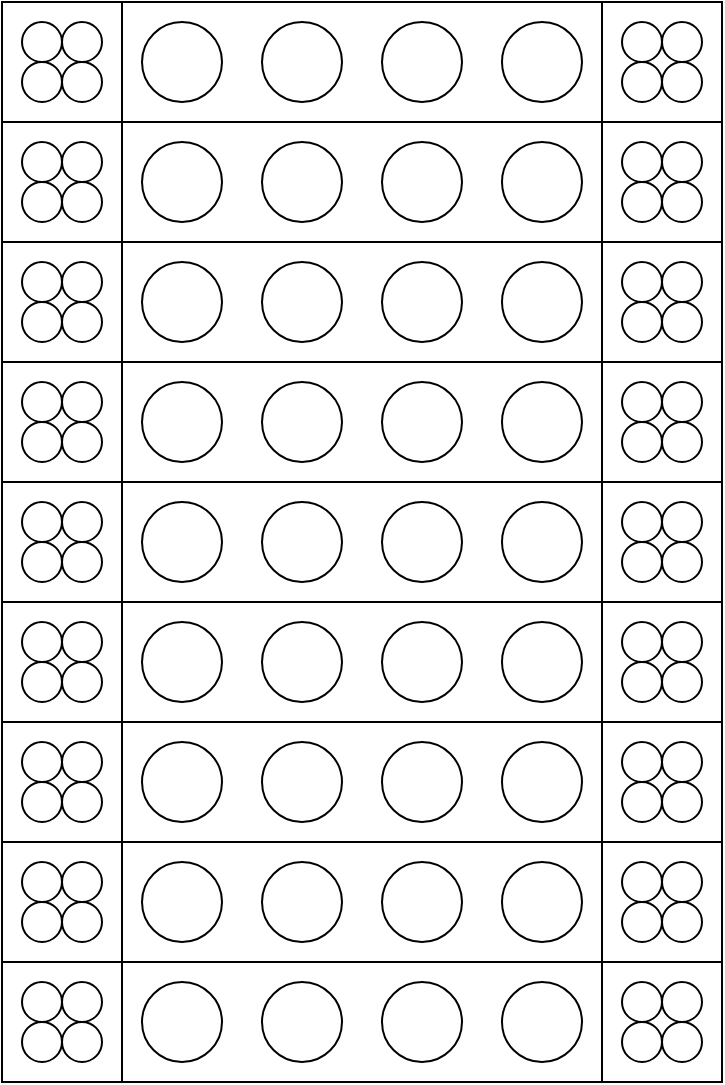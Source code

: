 <mxfile version="14.4.9" type="github">
  <diagram id="JPwHdw99KFIFH9jynpwa" name="Page-1">
    <mxGraphModel dx="1138" dy="588" grid="1" gridSize="10" guides="1" tooltips="1" connect="1" arrows="1" fold="1" page="1" pageScale="1" pageWidth="827" pageHeight="1169" math="0" shadow="0">
      <root>
        <mxCell id="0" />
        <mxCell id="1" parent="0" />
        <mxCell id="YHTE3Ox_aLQOzrF9MliQ-42" value="" style="rounded=0;whiteSpace=wrap;html=1;fillColor=none;" vertex="1" parent="1">
          <mxGeometry x="380" y="30" width="240" height="60" as="geometry" />
        </mxCell>
        <mxCell id="YHTE3Ox_aLQOzrF9MliQ-2" value="" style="ellipse;whiteSpace=wrap;html=1;aspect=fixed;" vertex="1" parent="1">
          <mxGeometry x="450" y="40" width="40" height="40" as="geometry" />
        </mxCell>
        <mxCell id="YHTE3Ox_aLQOzrF9MliQ-5" value="" style="ellipse;whiteSpace=wrap;html=1;aspect=fixed;" vertex="1" parent="1">
          <mxGeometry x="390" y="40" width="40" height="40" as="geometry" />
        </mxCell>
        <mxCell id="YHTE3Ox_aLQOzrF9MliQ-41" value="" style="ellipse;whiteSpace=wrap;html=1;aspect=fixed;" vertex="1" parent="1">
          <mxGeometry x="510" y="40" width="40" height="40" as="geometry" />
        </mxCell>
        <mxCell id="YHTE3Ox_aLQOzrF9MliQ-43" value="" style="ellipse;whiteSpace=wrap;html=1;aspect=fixed;" vertex="1" parent="1">
          <mxGeometry x="570" y="40" width="40" height="40" as="geometry" />
        </mxCell>
        <mxCell id="YHTE3Ox_aLQOzrF9MliQ-44" value="" style="rounded=0;whiteSpace=wrap;html=1;fillColor=none;" vertex="1" parent="1">
          <mxGeometry x="380" y="90" width="240" height="60" as="geometry" />
        </mxCell>
        <mxCell id="YHTE3Ox_aLQOzrF9MliQ-45" value="" style="ellipse;whiteSpace=wrap;html=1;aspect=fixed;" vertex="1" parent="1">
          <mxGeometry x="450" y="100" width="40" height="40" as="geometry" />
        </mxCell>
        <mxCell id="YHTE3Ox_aLQOzrF9MliQ-46" value="" style="ellipse;whiteSpace=wrap;html=1;aspect=fixed;" vertex="1" parent="1">
          <mxGeometry x="390" y="100" width="40" height="40" as="geometry" />
        </mxCell>
        <mxCell id="YHTE3Ox_aLQOzrF9MliQ-47" value="" style="ellipse;whiteSpace=wrap;html=1;aspect=fixed;" vertex="1" parent="1">
          <mxGeometry x="510" y="100" width="40" height="40" as="geometry" />
        </mxCell>
        <mxCell id="YHTE3Ox_aLQOzrF9MliQ-48" value="" style="ellipse;whiteSpace=wrap;html=1;aspect=fixed;" vertex="1" parent="1">
          <mxGeometry x="570" y="100" width="40" height="40" as="geometry" />
        </mxCell>
        <mxCell id="YHTE3Ox_aLQOzrF9MliQ-49" value="" style="rounded=0;whiteSpace=wrap;html=1;fillColor=none;" vertex="1" parent="1">
          <mxGeometry x="380" y="150" width="240" height="60" as="geometry" />
        </mxCell>
        <mxCell id="YHTE3Ox_aLQOzrF9MliQ-50" value="" style="ellipse;whiteSpace=wrap;html=1;aspect=fixed;" vertex="1" parent="1">
          <mxGeometry x="450" y="160" width="40" height="40" as="geometry" />
        </mxCell>
        <mxCell id="YHTE3Ox_aLQOzrF9MliQ-51" value="" style="ellipse;whiteSpace=wrap;html=1;aspect=fixed;" vertex="1" parent="1">
          <mxGeometry x="390" y="160" width="40" height="40" as="geometry" />
        </mxCell>
        <mxCell id="YHTE3Ox_aLQOzrF9MliQ-52" value="" style="ellipse;whiteSpace=wrap;html=1;aspect=fixed;" vertex="1" parent="1">
          <mxGeometry x="510" y="160" width="40" height="40" as="geometry" />
        </mxCell>
        <mxCell id="YHTE3Ox_aLQOzrF9MliQ-53" value="" style="ellipse;whiteSpace=wrap;html=1;aspect=fixed;" vertex="1" parent="1">
          <mxGeometry x="570" y="160" width="40" height="40" as="geometry" />
        </mxCell>
        <mxCell id="YHTE3Ox_aLQOzrF9MliQ-54" value="" style="rounded=0;whiteSpace=wrap;html=1;fillColor=none;" vertex="1" parent="1">
          <mxGeometry x="380" y="210" width="240" height="60" as="geometry" />
        </mxCell>
        <mxCell id="YHTE3Ox_aLQOzrF9MliQ-55" value="" style="ellipse;whiteSpace=wrap;html=1;aspect=fixed;" vertex="1" parent="1">
          <mxGeometry x="450" y="220" width="40" height="40" as="geometry" />
        </mxCell>
        <mxCell id="YHTE3Ox_aLQOzrF9MliQ-56" value="" style="ellipse;whiteSpace=wrap;html=1;aspect=fixed;" vertex="1" parent="1">
          <mxGeometry x="390" y="220" width="40" height="40" as="geometry" />
        </mxCell>
        <mxCell id="YHTE3Ox_aLQOzrF9MliQ-57" value="" style="ellipse;whiteSpace=wrap;html=1;aspect=fixed;" vertex="1" parent="1">
          <mxGeometry x="510" y="220" width="40" height="40" as="geometry" />
        </mxCell>
        <mxCell id="YHTE3Ox_aLQOzrF9MliQ-58" value="" style="ellipse;whiteSpace=wrap;html=1;aspect=fixed;" vertex="1" parent="1">
          <mxGeometry x="570" y="220" width="40" height="40" as="geometry" />
        </mxCell>
        <mxCell id="YHTE3Ox_aLQOzrF9MliQ-59" value="" style="rounded=0;whiteSpace=wrap;html=1;fillColor=none;" vertex="1" parent="1">
          <mxGeometry x="380" y="270" width="240" height="60" as="geometry" />
        </mxCell>
        <mxCell id="YHTE3Ox_aLQOzrF9MliQ-60" value="" style="ellipse;whiteSpace=wrap;html=1;aspect=fixed;" vertex="1" parent="1">
          <mxGeometry x="450" y="280" width="40" height="40" as="geometry" />
        </mxCell>
        <mxCell id="YHTE3Ox_aLQOzrF9MliQ-61" value="" style="ellipse;whiteSpace=wrap;html=1;aspect=fixed;" vertex="1" parent="1">
          <mxGeometry x="390" y="280" width="40" height="40" as="geometry" />
        </mxCell>
        <mxCell id="YHTE3Ox_aLQOzrF9MliQ-62" value="" style="ellipse;whiteSpace=wrap;html=1;aspect=fixed;" vertex="1" parent="1">
          <mxGeometry x="510" y="280" width="40" height="40" as="geometry" />
        </mxCell>
        <mxCell id="YHTE3Ox_aLQOzrF9MliQ-63" value="" style="ellipse;whiteSpace=wrap;html=1;aspect=fixed;" vertex="1" parent="1">
          <mxGeometry x="570" y="280" width="40" height="40" as="geometry" />
        </mxCell>
        <mxCell id="YHTE3Ox_aLQOzrF9MliQ-64" value="" style="rounded=0;whiteSpace=wrap;html=1;fillColor=none;" vertex="1" parent="1">
          <mxGeometry x="380" y="330" width="240" height="60" as="geometry" />
        </mxCell>
        <mxCell id="YHTE3Ox_aLQOzrF9MliQ-65" value="" style="ellipse;whiteSpace=wrap;html=1;aspect=fixed;" vertex="1" parent="1">
          <mxGeometry x="450" y="340" width="40" height="40" as="geometry" />
        </mxCell>
        <mxCell id="YHTE3Ox_aLQOzrF9MliQ-66" value="" style="ellipse;whiteSpace=wrap;html=1;aspect=fixed;" vertex="1" parent="1">
          <mxGeometry x="390" y="340" width="40" height="40" as="geometry" />
        </mxCell>
        <mxCell id="YHTE3Ox_aLQOzrF9MliQ-67" value="" style="ellipse;whiteSpace=wrap;html=1;aspect=fixed;" vertex="1" parent="1">
          <mxGeometry x="510" y="340" width="40" height="40" as="geometry" />
        </mxCell>
        <mxCell id="YHTE3Ox_aLQOzrF9MliQ-68" value="" style="ellipse;whiteSpace=wrap;html=1;aspect=fixed;" vertex="1" parent="1">
          <mxGeometry x="570" y="340" width="40" height="40" as="geometry" />
        </mxCell>
        <mxCell id="YHTE3Ox_aLQOzrF9MliQ-69" value="" style="rounded=0;whiteSpace=wrap;html=1;fillColor=none;" vertex="1" parent="1">
          <mxGeometry x="380" y="390" width="240" height="60" as="geometry" />
        </mxCell>
        <mxCell id="YHTE3Ox_aLQOzrF9MliQ-70" value="" style="ellipse;whiteSpace=wrap;html=1;aspect=fixed;" vertex="1" parent="1">
          <mxGeometry x="450" y="400" width="40" height="40" as="geometry" />
        </mxCell>
        <mxCell id="YHTE3Ox_aLQOzrF9MliQ-71" value="" style="ellipse;whiteSpace=wrap;html=1;aspect=fixed;" vertex="1" parent="1">
          <mxGeometry x="390" y="400" width="40" height="40" as="geometry" />
        </mxCell>
        <mxCell id="YHTE3Ox_aLQOzrF9MliQ-72" value="" style="ellipse;whiteSpace=wrap;html=1;aspect=fixed;" vertex="1" parent="1">
          <mxGeometry x="510" y="400" width="40" height="40" as="geometry" />
        </mxCell>
        <mxCell id="YHTE3Ox_aLQOzrF9MliQ-73" value="" style="ellipse;whiteSpace=wrap;html=1;aspect=fixed;" vertex="1" parent="1">
          <mxGeometry x="570" y="400" width="40" height="40" as="geometry" />
        </mxCell>
        <mxCell id="YHTE3Ox_aLQOzrF9MliQ-74" value="" style="rounded=0;whiteSpace=wrap;html=1;fillColor=none;" vertex="1" parent="1">
          <mxGeometry x="380" y="450" width="240" height="60" as="geometry" />
        </mxCell>
        <mxCell id="YHTE3Ox_aLQOzrF9MliQ-75" value="" style="ellipse;whiteSpace=wrap;html=1;aspect=fixed;" vertex="1" parent="1">
          <mxGeometry x="450" y="460" width="40" height="40" as="geometry" />
        </mxCell>
        <mxCell id="YHTE3Ox_aLQOzrF9MliQ-76" value="" style="ellipse;whiteSpace=wrap;html=1;aspect=fixed;" vertex="1" parent="1">
          <mxGeometry x="390" y="460" width="40" height="40" as="geometry" />
        </mxCell>
        <mxCell id="YHTE3Ox_aLQOzrF9MliQ-77" value="" style="ellipse;whiteSpace=wrap;html=1;aspect=fixed;" vertex="1" parent="1">
          <mxGeometry x="510" y="460" width="40" height="40" as="geometry" />
        </mxCell>
        <mxCell id="YHTE3Ox_aLQOzrF9MliQ-78" value="" style="ellipse;whiteSpace=wrap;html=1;aspect=fixed;" vertex="1" parent="1">
          <mxGeometry x="570" y="460" width="40" height="40" as="geometry" />
        </mxCell>
        <mxCell id="YHTE3Ox_aLQOzrF9MliQ-79" value="" style="rounded=0;whiteSpace=wrap;html=1;fillColor=none;" vertex="1" parent="1">
          <mxGeometry x="380" y="510" width="240" height="60" as="geometry" />
        </mxCell>
        <mxCell id="YHTE3Ox_aLQOzrF9MliQ-80" value="" style="ellipse;whiteSpace=wrap;html=1;aspect=fixed;" vertex="1" parent="1">
          <mxGeometry x="450" y="520" width="40" height="40" as="geometry" />
        </mxCell>
        <mxCell id="YHTE3Ox_aLQOzrF9MliQ-81" value="" style="ellipse;whiteSpace=wrap;html=1;aspect=fixed;" vertex="1" parent="1">
          <mxGeometry x="390" y="520" width="40" height="40" as="geometry" />
        </mxCell>
        <mxCell id="YHTE3Ox_aLQOzrF9MliQ-82" value="" style="ellipse;whiteSpace=wrap;html=1;aspect=fixed;" vertex="1" parent="1">
          <mxGeometry x="510" y="520" width="40" height="40" as="geometry" />
        </mxCell>
        <mxCell id="YHTE3Ox_aLQOzrF9MliQ-83" value="" style="ellipse;whiteSpace=wrap;html=1;aspect=fixed;" vertex="1" parent="1">
          <mxGeometry x="570" y="520" width="40" height="40" as="geometry" />
        </mxCell>
        <mxCell id="YHTE3Ox_aLQOzrF9MliQ-84" value="" style="rounded=0;whiteSpace=wrap;html=1;fillColor=none;" vertex="1" parent="1">
          <mxGeometry x="620" y="30" width="60" height="60" as="geometry" />
        </mxCell>
        <mxCell id="YHTE3Ox_aLQOzrF9MliQ-85" value="" style="ellipse;whiteSpace=wrap;html=1;aspect=fixed;" vertex="1" parent="1">
          <mxGeometry x="630" y="40" width="20" height="20" as="geometry" />
        </mxCell>
        <mxCell id="YHTE3Ox_aLQOzrF9MliQ-86" value="" style="ellipse;whiteSpace=wrap;html=1;aspect=fixed;" vertex="1" parent="1">
          <mxGeometry x="650" y="40" width="20" height="20" as="geometry" />
        </mxCell>
        <mxCell id="YHTE3Ox_aLQOzrF9MliQ-87" value="" style="ellipse;whiteSpace=wrap;html=1;aspect=fixed;" vertex="1" parent="1">
          <mxGeometry x="650" y="60" width="20" height="20" as="geometry" />
        </mxCell>
        <mxCell id="YHTE3Ox_aLQOzrF9MliQ-88" value="" style="ellipse;whiteSpace=wrap;html=1;aspect=fixed;" vertex="1" parent="1">
          <mxGeometry x="630" y="60" width="20" height="20" as="geometry" />
        </mxCell>
        <mxCell id="YHTE3Ox_aLQOzrF9MliQ-95" value="" style="rounded=0;whiteSpace=wrap;html=1;fillColor=none;" vertex="1" parent="1">
          <mxGeometry x="620" y="90" width="60" height="60" as="geometry" />
        </mxCell>
        <mxCell id="YHTE3Ox_aLQOzrF9MliQ-96" value="" style="ellipse;whiteSpace=wrap;html=1;aspect=fixed;" vertex="1" parent="1">
          <mxGeometry x="630" y="100" width="20" height="20" as="geometry" />
        </mxCell>
        <mxCell id="YHTE3Ox_aLQOzrF9MliQ-97" value="" style="ellipse;whiteSpace=wrap;html=1;aspect=fixed;" vertex="1" parent="1">
          <mxGeometry x="650" y="100" width="20" height="20" as="geometry" />
        </mxCell>
        <mxCell id="YHTE3Ox_aLQOzrF9MliQ-98" value="" style="ellipse;whiteSpace=wrap;html=1;aspect=fixed;" vertex="1" parent="1">
          <mxGeometry x="650" y="120" width="20" height="20" as="geometry" />
        </mxCell>
        <mxCell id="YHTE3Ox_aLQOzrF9MliQ-99" value="" style="ellipse;whiteSpace=wrap;html=1;aspect=fixed;" vertex="1" parent="1">
          <mxGeometry x="630" y="120" width="20" height="20" as="geometry" />
        </mxCell>
        <mxCell id="YHTE3Ox_aLQOzrF9MliQ-100" value="" style="rounded=0;whiteSpace=wrap;html=1;fillColor=none;" vertex="1" parent="1">
          <mxGeometry x="620" y="150" width="60" height="60" as="geometry" />
        </mxCell>
        <mxCell id="YHTE3Ox_aLQOzrF9MliQ-101" value="" style="ellipse;whiteSpace=wrap;html=1;aspect=fixed;" vertex="1" parent="1">
          <mxGeometry x="630" y="160" width="20" height="20" as="geometry" />
        </mxCell>
        <mxCell id="YHTE3Ox_aLQOzrF9MliQ-102" value="" style="ellipse;whiteSpace=wrap;html=1;aspect=fixed;" vertex="1" parent="1">
          <mxGeometry x="650" y="160" width="20" height="20" as="geometry" />
        </mxCell>
        <mxCell id="YHTE3Ox_aLQOzrF9MliQ-103" value="" style="ellipse;whiteSpace=wrap;html=1;aspect=fixed;" vertex="1" parent="1">
          <mxGeometry x="650" y="180" width="20" height="20" as="geometry" />
        </mxCell>
        <mxCell id="YHTE3Ox_aLQOzrF9MliQ-104" value="" style="ellipse;whiteSpace=wrap;html=1;aspect=fixed;" vertex="1" parent="1">
          <mxGeometry x="630" y="180" width="20" height="20" as="geometry" />
        </mxCell>
        <mxCell id="YHTE3Ox_aLQOzrF9MliQ-105" value="" style="rounded=0;whiteSpace=wrap;html=1;fillColor=none;" vertex="1" parent="1">
          <mxGeometry x="620" y="210" width="60" height="60" as="geometry" />
        </mxCell>
        <mxCell id="YHTE3Ox_aLQOzrF9MliQ-106" value="" style="ellipse;whiteSpace=wrap;html=1;aspect=fixed;" vertex="1" parent="1">
          <mxGeometry x="630" y="220" width="20" height="20" as="geometry" />
        </mxCell>
        <mxCell id="YHTE3Ox_aLQOzrF9MliQ-107" value="" style="ellipse;whiteSpace=wrap;html=1;aspect=fixed;" vertex="1" parent="1">
          <mxGeometry x="650" y="220" width="20" height="20" as="geometry" />
        </mxCell>
        <mxCell id="YHTE3Ox_aLQOzrF9MliQ-108" value="" style="ellipse;whiteSpace=wrap;html=1;aspect=fixed;" vertex="1" parent="1">
          <mxGeometry x="650" y="240" width="20" height="20" as="geometry" />
        </mxCell>
        <mxCell id="YHTE3Ox_aLQOzrF9MliQ-109" value="" style="ellipse;whiteSpace=wrap;html=1;aspect=fixed;" vertex="1" parent="1">
          <mxGeometry x="630" y="240" width="20" height="20" as="geometry" />
        </mxCell>
        <mxCell id="YHTE3Ox_aLQOzrF9MliQ-110" value="" style="rounded=0;whiteSpace=wrap;html=1;fillColor=none;" vertex="1" parent="1">
          <mxGeometry x="620" y="270" width="60" height="60" as="geometry" />
        </mxCell>
        <mxCell id="YHTE3Ox_aLQOzrF9MliQ-111" value="" style="ellipse;whiteSpace=wrap;html=1;aspect=fixed;" vertex="1" parent="1">
          <mxGeometry x="630" y="280" width="20" height="20" as="geometry" />
        </mxCell>
        <mxCell id="YHTE3Ox_aLQOzrF9MliQ-112" value="" style="ellipse;whiteSpace=wrap;html=1;aspect=fixed;" vertex="1" parent="1">
          <mxGeometry x="650" y="280" width="20" height="20" as="geometry" />
        </mxCell>
        <mxCell id="YHTE3Ox_aLQOzrF9MliQ-113" value="" style="ellipse;whiteSpace=wrap;html=1;aspect=fixed;" vertex="1" parent="1">
          <mxGeometry x="650" y="300" width="20" height="20" as="geometry" />
        </mxCell>
        <mxCell id="YHTE3Ox_aLQOzrF9MliQ-114" value="" style="ellipse;whiteSpace=wrap;html=1;aspect=fixed;" vertex="1" parent="1">
          <mxGeometry x="630" y="300" width="20" height="20" as="geometry" />
        </mxCell>
        <mxCell id="YHTE3Ox_aLQOzrF9MliQ-115" value="" style="rounded=0;whiteSpace=wrap;html=1;fillColor=none;" vertex="1" parent="1">
          <mxGeometry x="620" y="330" width="60" height="60" as="geometry" />
        </mxCell>
        <mxCell id="YHTE3Ox_aLQOzrF9MliQ-116" value="" style="ellipse;whiteSpace=wrap;html=1;aspect=fixed;" vertex="1" parent="1">
          <mxGeometry x="630" y="340" width="20" height="20" as="geometry" />
        </mxCell>
        <mxCell id="YHTE3Ox_aLQOzrF9MliQ-117" value="" style="ellipse;whiteSpace=wrap;html=1;aspect=fixed;" vertex="1" parent="1">
          <mxGeometry x="650" y="340" width="20" height="20" as="geometry" />
        </mxCell>
        <mxCell id="YHTE3Ox_aLQOzrF9MliQ-118" value="" style="ellipse;whiteSpace=wrap;html=1;aspect=fixed;" vertex="1" parent="1">
          <mxGeometry x="650" y="360" width="20" height="20" as="geometry" />
        </mxCell>
        <mxCell id="YHTE3Ox_aLQOzrF9MliQ-119" value="" style="ellipse;whiteSpace=wrap;html=1;aspect=fixed;" vertex="1" parent="1">
          <mxGeometry x="630" y="360" width="20" height="20" as="geometry" />
        </mxCell>
        <mxCell id="YHTE3Ox_aLQOzrF9MliQ-120" value="" style="rounded=0;whiteSpace=wrap;html=1;fillColor=none;" vertex="1" parent="1">
          <mxGeometry x="620" y="390" width="60" height="60" as="geometry" />
        </mxCell>
        <mxCell id="YHTE3Ox_aLQOzrF9MliQ-121" value="" style="ellipse;whiteSpace=wrap;html=1;aspect=fixed;" vertex="1" parent="1">
          <mxGeometry x="630" y="400" width="20" height="20" as="geometry" />
        </mxCell>
        <mxCell id="YHTE3Ox_aLQOzrF9MliQ-122" value="" style="ellipse;whiteSpace=wrap;html=1;aspect=fixed;" vertex="1" parent="1">
          <mxGeometry x="650" y="400" width="20" height="20" as="geometry" />
        </mxCell>
        <mxCell id="YHTE3Ox_aLQOzrF9MliQ-123" value="" style="ellipse;whiteSpace=wrap;html=1;aspect=fixed;" vertex="1" parent="1">
          <mxGeometry x="650" y="420" width="20" height="20" as="geometry" />
        </mxCell>
        <mxCell id="YHTE3Ox_aLQOzrF9MliQ-124" value="" style="ellipse;whiteSpace=wrap;html=1;aspect=fixed;" vertex="1" parent="1">
          <mxGeometry x="630" y="420" width="20" height="20" as="geometry" />
        </mxCell>
        <mxCell id="YHTE3Ox_aLQOzrF9MliQ-125" value="" style="rounded=0;whiteSpace=wrap;html=1;fillColor=none;" vertex="1" parent="1">
          <mxGeometry x="620" y="450" width="60" height="60" as="geometry" />
        </mxCell>
        <mxCell id="YHTE3Ox_aLQOzrF9MliQ-126" value="" style="ellipse;whiteSpace=wrap;html=1;aspect=fixed;" vertex="1" parent="1">
          <mxGeometry x="630" y="460" width="20" height="20" as="geometry" />
        </mxCell>
        <mxCell id="YHTE3Ox_aLQOzrF9MliQ-127" value="" style="ellipse;whiteSpace=wrap;html=1;aspect=fixed;" vertex="1" parent="1">
          <mxGeometry x="650" y="460" width="20" height="20" as="geometry" />
        </mxCell>
        <mxCell id="YHTE3Ox_aLQOzrF9MliQ-128" value="" style="ellipse;whiteSpace=wrap;html=1;aspect=fixed;" vertex="1" parent="1">
          <mxGeometry x="650" y="480" width="20" height="20" as="geometry" />
        </mxCell>
        <mxCell id="YHTE3Ox_aLQOzrF9MliQ-129" value="" style="ellipse;whiteSpace=wrap;html=1;aspect=fixed;" vertex="1" parent="1">
          <mxGeometry x="630" y="480" width="20" height="20" as="geometry" />
        </mxCell>
        <mxCell id="YHTE3Ox_aLQOzrF9MliQ-130" value="" style="rounded=0;whiteSpace=wrap;html=1;fillColor=none;" vertex="1" parent="1">
          <mxGeometry x="620" y="510" width="60" height="60" as="geometry" />
        </mxCell>
        <mxCell id="YHTE3Ox_aLQOzrF9MliQ-131" value="" style="ellipse;whiteSpace=wrap;html=1;aspect=fixed;" vertex="1" parent="1">
          <mxGeometry x="630" y="520" width="20" height="20" as="geometry" />
        </mxCell>
        <mxCell id="YHTE3Ox_aLQOzrF9MliQ-132" value="" style="ellipse;whiteSpace=wrap;html=1;aspect=fixed;" vertex="1" parent="1">
          <mxGeometry x="650" y="520" width="20" height="20" as="geometry" />
        </mxCell>
        <mxCell id="YHTE3Ox_aLQOzrF9MliQ-133" value="" style="ellipse;whiteSpace=wrap;html=1;aspect=fixed;" vertex="1" parent="1">
          <mxGeometry x="650" y="540" width="20" height="20" as="geometry" />
        </mxCell>
        <mxCell id="YHTE3Ox_aLQOzrF9MliQ-134" value="" style="ellipse;whiteSpace=wrap;html=1;aspect=fixed;" vertex="1" parent="1">
          <mxGeometry x="630" y="540" width="20" height="20" as="geometry" />
        </mxCell>
        <mxCell id="YHTE3Ox_aLQOzrF9MliQ-135" value="" style="rounded=0;whiteSpace=wrap;html=1;fillColor=none;" vertex="1" parent="1">
          <mxGeometry x="320" y="30" width="60" height="60" as="geometry" />
        </mxCell>
        <mxCell id="YHTE3Ox_aLQOzrF9MliQ-136" value="" style="ellipse;whiteSpace=wrap;html=1;aspect=fixed;" vertex="1" parent="1">
          <mxGeometry x="330" y="40" width="20" height="20" as="geometry" />
        </mxCell>
        <mxCell id="YHTE3Ox_aLQOzrF9MliQ-137" value="" style="ellipse;whiteSpace=wrap;html=1;aspect=fixed;" vertex="1" parent="1">
          <mxGeometry x="350" y="40" width="20" height="20" as="geometry" />
        </mxCell>
        <mxCell id="YHTE3Ox_aLQOzrF9MliQ-138" value="" style="ellipse;whiteSpace=wrap;html=1;aspect=fixed;" vertex="1" parent="1">
          <mxGeometry x="350" y="60" width="20" height="20" as="geometry" />
        </mxCell>
        <mxCell id="YHTE3Ox_aLQOzrF9MliQ-139" value="" style="ellipse;whiteSpace=wrap;html=1;aspect=fixed;" vertex="1" parent="1">
          <mxGeometry x="330" y="60" width="20" height="20" as="geometry" />
        </mxCell>
        <mxCell id="YHTE3Ox_aLQOzrF9MliQ-140" value="" style="rounded=0;whiteSpace=wrap;html=1;fillColor=none;" vertex="1" parent="1">
          <mxGeometry x="320" y="90" width="60" height="60" as="geometry" />
        </mxCell>
        <mxCell id="YHTE3Ox_aLQOzrF9MliQ-141" value="" style="ellipse;whiteSpace=wrap;html=1;aspect=fixed;" vertex="1" parent="1">
          <mxGeometry x="330" y="100" width="20" height="20" as="geometry" />
        </mxCell>
        <mxCell id="YHTE3Ox_aLQOzrF9MliQ-142" value="" style="ellipse;whiteSpace=wrap;html=1;aspect=fixed;" vertex="1" parent="1">
          <mxGeometry x="350" y="100" width="20" height="20" as="geometry" />
        </mxCell>
        <mxCell id="YHTE3Ox_aLQOzrF9MliQ-143" value="" style="ellipse;whiteSpace=wrap;html=1;aspect=fixed;" vertex="1" parent="1">
          <mxGeometry x="350" y="120" width="20" height="20" as="geometry" />
        </mxCell>
        <mxCell id="YHTE3Ox_aLQOzrF9MliQ-144" value="" style="ellipse;whiteSpace=wrap;html=1;aspect=fixed;" vertex="1" parent="1">
          <mxGeometry x="330" y="120" width="20" height="20" as="geometry" />
        </mxCell>
        <mxCell id="YHTE3Ox_aLQOzrF9MliQ-145" value="" style="rounded=0;whiteSpace=wrap;html=1;fillColor=none;" vertex="1" parent="1">
          <mxGeometry x="320" y="150" width="60" height="60" as="geometry" />
        </mxCell>
        <mxCell id="YHTE3Ox_aLQOzrF9MliQ-146" value="" style="ellipse;whiteSpace=wrap;html=1;aspect=fixed;" vertex="1" parent="1">
          <mxGeometry x="330" y="160" width="20" height="20" as="geometry" />
        </mxCell>
        <mxCell id="YHTE3Ox_aLQOzrF9MliQ-147" value="" style="ellipse;whiteSpace=wrap;html=1;aspect=fixed;" vertex="1" parent="1">
          <mxGeometry x="350" y="160" width="20" height="20" as="geometry" />
        </mxCell>
        <mxCell id="YHTE3Ox_aLQOzrF9MliQ-148" value="" style="ellipse;whiteSpace=wrap;html=1;aspect=fixed;" vertex="1" parent="1">
          <mxGeometry x="350" y="180" width="20" height="20" as="geometry" />
        </mxCell>
        <mxCell id="YHTE3Ox_aLQOzrF9MliQ-149" value="" style="ellipse;whiteSpace=wrap;html=1;aspect=fixed;" vertex="1" parent="1">
          <mxGeometry x="330" y="180" width="20" height="20" as="geometry" />
        </mxCell>
        <mxCell id="YHTE3Ox_aLQOzrF9MliQ-150" value="" style="rounded=0;whiteSpace=wrap;html=1;fillColor=none;" vertex="1" parent="1">
          <mxGeometry x="320" y="210" width="60" height="60" as="geometry" />
        </mxCell>
        <mxCell id="YHTE3Ox_aLQOzrF9MliQ-151" value="" style="ellipse;whiteSpace=wrap;html=1;aspect=fixed;" vertex="1" parent="1">
          <mxGeometry x="330" y="220" width="20" height="20" as="geometry" />
        </mxCell>
        <mxCell id="YHTE3Ox_aLQOzrF9MliQ-152" value="" style="ellipse;whiteSpace=wrap;html=1;aspect=fixed;" vertex="1" parent="1">
          <mxGeometry x="350" y="220" width="20" height="20" as="geometry" />
        </mxCell>
        <mxCell id="YHTE3Ox_aLQOzrF9MliQ-153" value="" style="ellipse;whiteSpace=wrap;html=1;aspect=fixed;" vertex="1" parent="1">
          <mxGeometry x="350" y="240" width="20" height="20" as="geometry" />
        </mxCell>
        <mxCell id="YHTE3Ox_aLQOzrF9MliQ-154" value="" style="ellipse;whiteSpace=wrap;html=1;aspect=fixed;" vertex="1" parent="1">
          <mxGeometry x="330" y="240" width="20" height="20" as="geometry" />
        </mxCell>
        <mxCell id="YHTE3Ox_aLQOzrF9MliQ-155" value="" style="rounded=0;whiteSpace=wrap;html=1;fillColor=none;" vertex="1" parent="1">
          <mxGeometry x="320" y="270" width="60" height="60" as="geometry" />
        </mxCell>
        <mxCell id="YHTE3Ox_aLQOzrF9MliQ-156" value="" style="ellipse;whiteSpace=wrap;html=1;aspect=fixed;" vertex="1" parent="1">
          <mxGeometry x="330" y="280" width="20" height="20" as="geometry" />
        </mxCell>
        <mxCell id="YHTE3Ox_aLQOzrF9MliQ-157" value="" style="ellipse;whiteSpace=wrap;html=1;aspect=fixed;" vertex="1" parent="1">
          <mxGeometry x="350" y="280" width="20" height="20" as="geometry" />
        </mxCell>
        <mxCell id="YHTE3Ox_aLQOzrF9MliQ-158" value="" style="ellipse;whiteSpace=wrap;html=1;aspect=fixed;" vertex="1" parent="1">
          <mxGeometry x="350" y="300" width="20" height="20" as="geometry" />
        </mxCell>
        <mxCell id="YHTE3Ox_aLQOzrF9MliQ-159" value="" style="ellipse;whiteSpace=wrap;html=1;aspect=fixed;" vertex="1" parent="1">
          <mxGeometry x="330" y="300" width="20" height="20" as="geometry" />
        </mxCell>
        <mxCell id="YHTE3Ox_aLQOzrF9MliQ-160" value="" style="rounded=0;whiteSpace=wrap;html=1;fillColor=none;" vertex="1" parent="1">
          <mxGeometry x="320" y="330" width="60" height="60" as="geometry" />
        </mxCell>
        <mxCell id="YHTE3Ox_aLQOzrF9MliQ-161" value="" style="ellipse;whiteSpace=wrap;html=1;aspect=fixed;" vertex="1" parent="1">
          <mxGeometry x="330" y="340" width="20" height="20" as="geometry" />
        </mxCell>
        <mxCell id="YHTE3Ox_aLQOzrF9MliQ-162" value="" style="ellipse;whiteSpace=wrap;html=1;aspect=fixed;" vertex="1" parent="1">
          <mxGeometry x="350" y="340" width="20" height="20" as="geometry" />
        </mxCell>
        <mxCell id="YHTE3Ox_aLQOzrF9MliQ-163" value="" style="ellipse;whiteSpace=wrap;html=1;aspect=fixed;" vertex="1" parent="1">
          <mxGeometry x="350" y="360" width="20" height="20" as="geometry" />
        </mxCell>
        <mxCell id="YHTE3Ox_aLQOzrF9MliQ-164" value="" style="ellipse;whiteSpace=wrap;html=1;aspect=fixed;" vertex="1" parent="1">
          <mxGeometry x="330" y="360" width="20" height="20" as="geometry" />
        </mxCell>
        <mxCell id="YHTE3Ox_aLQOzrF9MliQ-165" value="" style="rounded=0;whiteSpace=wrap;html=1;fillColor=none;" vertex="1" parent="1">
          <mxGeometry x="320" y="390" width="60" height="60" as="geometry" />
        </mxCell>
        <mxCell id="YHTE3Ox_aLQOzrF9MliQ-166" value="" style="ellipse;whiteSpace=wrap;html=1;aspect=fixed;" vertex="1" parent="1">
          <mxGeometry x="330" y="400" width="20" height="20" as="geometry" />
        </mxCell>
        <mxCell id="YHTE3Ox_aLQOzrF9MliQ-167" value="" style="ellipse;whiteSpace=wrap;html=1;aspect=fixed;" vertex="1" parent="1">
          <mxGeometry x="350" y="400" width="20" height="20" as="geometry" />
        </mxCell>
        <mxCell id="YHTE3Ox_aLQOzrF9MliQ-168" value="" style="ellipse;whiteSpace=wrap;html=1;aspect=fixed;" vertex="1" parent="1">
          <mxGeometry x="350" y="420" width="20" height="20" as="geometry" />
        </mxCell>
        <mxCell id="YHTE3Ox_aLQOzrF9MliQ-169" value="" style="ellipse;whiteSpace=wrap;html=1;aspect=fixed;" vertex="1" parent="1">
          <mxGeometry x="330" y="420" width="20" height="20" as="geometry" />
        </mxCell>
        <mxCell id="YHTE3Ox_aLQOzrF9MliQ-170" value="" style="rounded=0;whiteSpace=wrap;html=1;fillColor=none;" vertex="1" parent="1">
          <mxGeometry x="320" y="450" width="60" height="60" as="geometry" />
        </mxCell>
        <mxCell id="YHTE3Ox_aLQOzrF9MliQ-171" value="" style="ellipse;whiteSpace=wrap;html=1;aspect=fixed;" vertex="1" parent="1">
          <mxGeometry x="330" y="460" width="20" height="20" as="geometry" />
        </mxCell>
        <mxCell id="YHTE3Ox_aLQOzrF9MliQ-172" value="" style="ellipse;whiteSpace=wrap;html=1;aspect=fixed;" vertex="1" parent="1">
          <mxGeometry x="350" y="460" width="20" height="20" as="geometry" />
        </mxCell>
        <mxCell id="YHTE3Ox_aLQOzrF9MliQ-173" value="" style="ellipse;whiteSpace=wrap;html=1;aspect=fixed;" vertex="1" parent="1">
          <mxGeometry x="350" y="480" width="20" height="20" as="geometry" />
        </mxCell>
        <mxCell id="YHTE3Ox_aLQOzrF9MliQ-174" value="" style="ellipse;whiteSpace=wrap;html=1;aspect=fixed;" vertex="1" parent="1">
          <mxGeometry x="330" y="480" width="20" height="20" as="geometry" />
        </mxCell>
        <mxCell id="YHTE3Ox_aLQOzrF9MliQ-175" value="" style="rounded=0;whiteSpace=wrap;html=1;fillColor=none;" vertex="1" parent="1">
          <mxGeometry x="320" y="510" width="60" height="60" as="geometry" />
        </mxCell>
        <mxCell id="YHTE3Ox_aLQOzrF9MliQ-176" value="" style="ellipse;whiteSpace=wrap;html=1;aspect=fixed;" vertex="1" parent="1">
          <mxGeometry x="330" y="520" width="20" height="20" as="geometry" />
        </mxCell>
        <mxCell id="YHTE3Ox_aLQOzrF9MliQ-177" value="" style="ellipse;whiteSpace=wrap;html=1;aspect=fixed;" vertex="1" parent="1">
          <mxGeometry x="350" y="520" width="20" height="20" as="geometry" />
        </mxCell>
        <mxCell id="YHTE3Ox_aLQOzrF9MliQ-178" value="" style="ellipse;whiteSpace=wrap;html=1;aspect=fixed;" vertex="1" parent="1">
          <mxGeometry x="350" y="540" width="20" height="20" as="geometry" />
        </mxCell>
        <mxCell id="YHTE3Ox_aLQOzrF9MliQ-179" value="" style="ellipse;whiteSpace=wrap;html=1;aspect=fixed;" vertex="1" parent="1">
          <mxGeometry x="330" y="540" width="20" height="20" as="geometry" />
        </mxCell>
      </root>
    </mxGraphModel>
  </diagram>
</mxfile>
